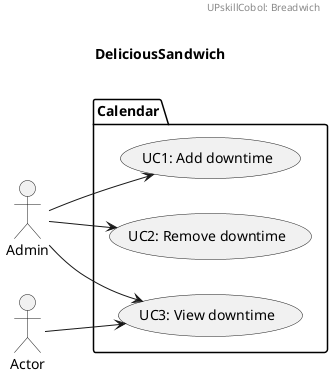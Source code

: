 @startuml
left to right direction

header
UPskillCobol: Breadwich
endheader

title \nDeliciousSandwich\n



package Calendar {
  usecase "UC1: Add downtime" as UC1
  usecase "UC2: Remove downtime" as UC2
  usecase "UC3: View downtime" as UC3
}

Admin --> UC1
Admin --> UC2
Admin --> UC3
Actor --> UC3
@enduml
